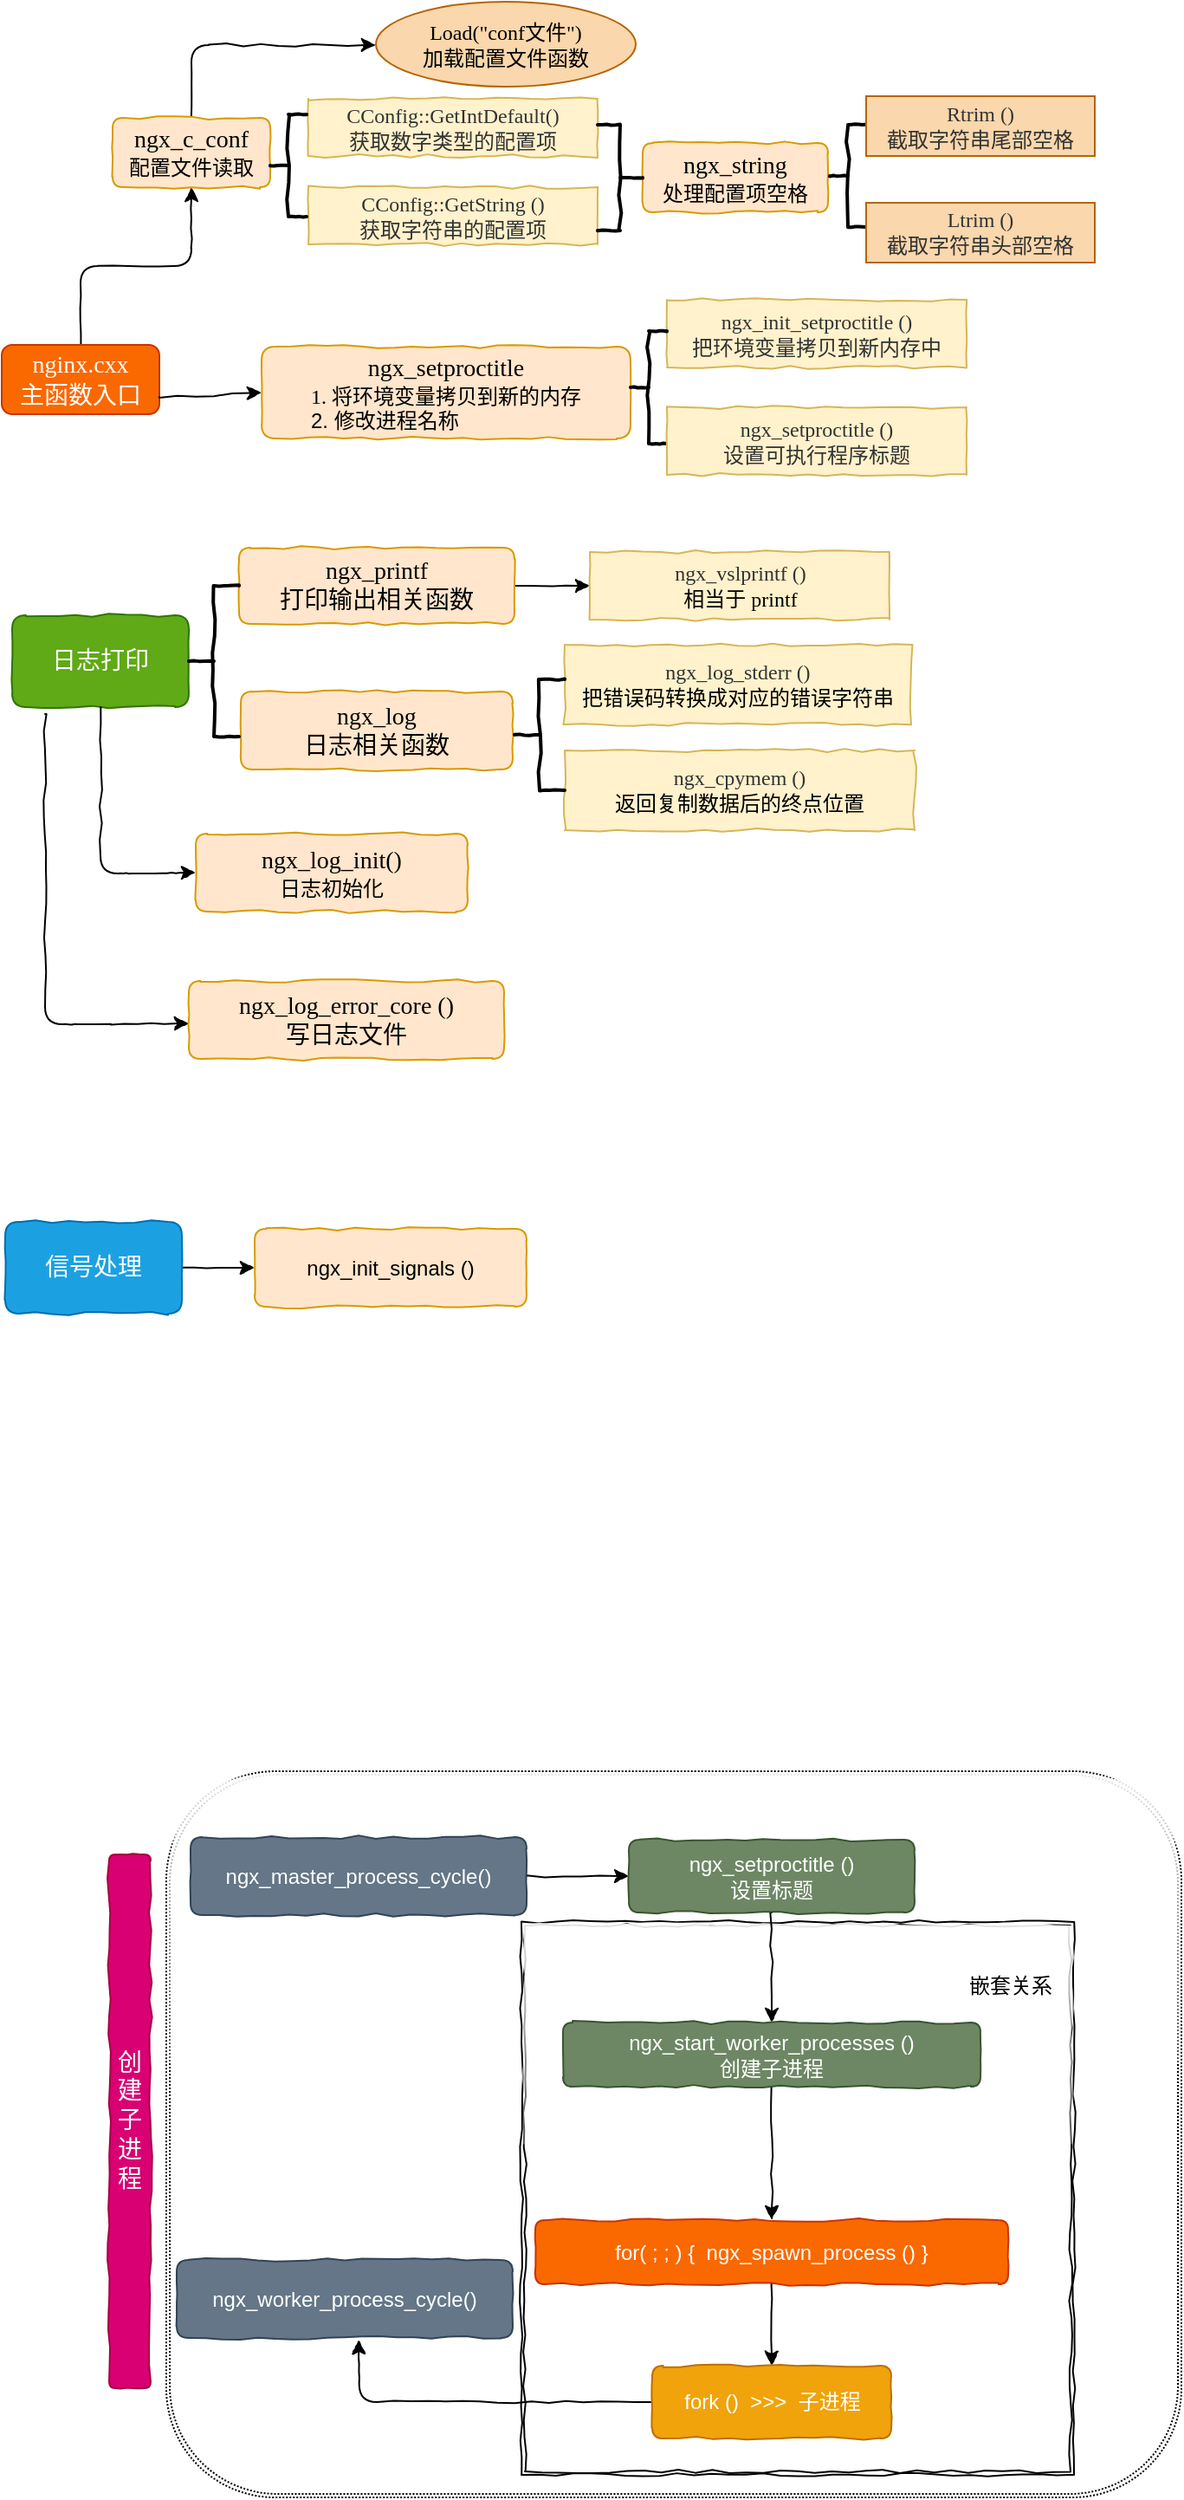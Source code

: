 <mxfile version="12.1.7" type="device" pages="2"><diagram id="8MmUR51JUlRdrf5Onww2" name="第 1 页"><mxGraphModel dx="1010" dy="588" grid="0" gridSize="10" guides="1" tooltips="1" connect="1" arrows="1" fold="1" page="0" pageScale="1" pageWidth="827" pageHeight="1169" math="0" shadow="0"><root><mxCell id="0"/><mxCell id="1" parent="0"/><mxCell id="L-kWAFICl8sphQUg-DAO-64" value="" style="shape=ext;double=1;rounded=1;whiteSpace=wrap;html=1;shadow=0;glass=1;sketch=0;dashed=1;dashPattern=1 1;" parent="1" vertex="1"><mxGeometry x="404" y="1070" width="586" height="419" as="geometry"/></mxCell><mxCell id="L-kWAFICl8sphQUg-DAO-62" value="" style="shape=ext;double=1;whiteSpace=wrap;html=1;aspect=fixed;sketch=0;glass=1;strokeWidth=1;comic=1;" parent="1" vertex="1"><mxGeometry x="609" y="1157" width="319" height="319" as="geometry"/></mxCell><mxCell id="L-kWAFICl8sphQUg-DAO-3" value="" style="edgeStyle=orthogonalEdgeStyle;rounded=1;orthogonalLoop=1;jettySize=auto;html=1;comic=1;" parent="1" source="L-kWAFICl8sphQUg-DAO-1" target="L-kWAFICl8sphQUg-DAO-2" edge="1"><mxGeometry relative="1" as="geometry"/></mxCell><mxCell id="L-kWAFICl8sphQUg-DAO-1" value="&lt;font style=&quot;font-size: 14px&quot;&gt;&lt;font face=&quot;Comic Sans MS&quot;&gt;nginx.cxx&lt;br&gt;主函数入口&lt;/font&gt;&lt;br&gt;&lt;/font&gt;" style="rounded=1;whiteSpace=wrap;html=1;fillColor=#fa6800;strokeColor=#C73500;fontColor=#ffffff;" parent="1" vertex="1"><mxGeometry x="309" y="247" width="91" height="40" as="geometry"/></mxCell><mxCell id="L-kWAFICl8sphQUg-DAO-5" value="" style="edgeStyle=orthogonalEdgeStyle;orthogonalLoop=1;jettySize=auto;html=1;comic=1;rounded=1;" parent="1" source="L-kWAFICl8sphQUg-DAO-2" target="L-kWAFICl8sphQUg-DAO-4" edge="1"><mxGeometry relative="1" as="geometry"><Array as="points"><mxPoint x="418" y="74"/></Array></mxGeometry></mxCell><mxCell id="L-kWAFICl8sphQUg-DAO-2" value="&lt;font&gt;&lt;font face=&quot;Comic Sans MS&quot;&gt;&lt;span style=&quot;font-size: 14px&quot;&gt;ngx_c_conf&lt;br&gt;&lt;/span&gt;配置文件读取&lt;/font&gt;&lt;br&gt;&lt;/font&gt;" style="rounded=1;whiteSpace=wrap;html=1;fillColor=#ffe6cc;strokeColor=#d79b00;comic=1;" parent="1" vertex="1"><mxGeometry x="373" y="116" width="91" height="40" as="geometry"/></mxCell><mxCell id="L-kWAFICl8sphQUg-DAO-4" value="&lt;font style=&quot;font-size: 12px&quot; face=&quot;Comic Sans MS&quot;&gt;Load(&quot;conf文件&quot;)&lt;br&gt;加载配置文件函数&lt;/font&gt;" style="ellipse;whiteSpace=wrap;html=1;fillColor=#fad7ac;strokeColor=#b46504;comic=1;" parent="1" vertex="1"><mxGeometry x="525" y="49" width="150" height="49" as="geometry"/></mxCell><mxCell id="L-kWAFICl8sphQUg-DAO-8" value="&lt;span style=&quot;color: rgb(51 , 51 , 51)&quot;&gt;&lt;font face=&quot;Comic Sans MS&quot;&gt;CConfig::GetIntDefault()&lt;br&gt;获取数字类型的配置项&lt;/font&gt;&lt;br&gt;&lt;/span&gt;" style="rounded=0;whiteSpace=wrap;html=1;fillColor=#fff2cc;strokeColor=#d6b656;comic=1;" parent="1" vertex="1"><mxGeometry x="486" y="105" width="167" height="33" as="geometry"/></mxCell><mxCell id="L-kWAFICl8sphQUg-DAO-10" value="&lt;span style=&quot;color: rgb(51 , 51 , 51)&quot;&gt;&lt;font face=&quot;Comic Sans MS&quot;&gt;CConfig::GetString ()&lt;br&gt;获取字符串的配置项&lt;/font&gt;&lt;br&gt;&lt;/span&gt;" style="rounded=0;whiteSpace=wrap;html=1;fillColor=#fff2cc;strokeColor=#d6b656;comic=1;" parent="1" vertex="1"><mxGeometry x="486" y="156" width="167" height="33" as="geometry"/></mxCell><mxCell id="L-kWAFICl8sphQUg-DAO-12" value="" style="strokeWidth=2;html=1;shape=mxgraph.flowchart.annotation_2;align=left;labelPosition=right;pointerEvents=1;comic=1;" parent="1" vertex="1"><mxGeometry x="464" y="114" width="21" height="59" as="geometry"/></mxCell><mxCell id="L-kWAFICl8sphQUg-DAO-15" value="&lt;font&gt;&lt;font face=&quot;Comic Sans MS&quot;&gt;&lt;span style=&quot;font-size: 14px&quot;&gt;ngx_string&lt;br&gt;&lt;/span&gt;处理配置项空格&lt;/font&gt;&lt;br&gt;&lt;/font&gt;" style="rounded=1;whiteSpace=wrap;html=1;fillColor=#ffe6cc;strokeColor=#d79b00;comic=1;" parent="1" vertex="1"><mxGeometry x="679" y="130.5" width="107" height="40" as="geometry"/></mxCell><mxCell id="L-kWAFICl8sphQUg-DAO-16" value="" style="strokeWidth=2;html=1;shape=mxgraph.flowchart.annotation_2;align=left;labelPosition=right;pointerEvents=1;rotation=-180;comic=1;" parent="1" vertex="1"><mxGeometry x="653" y="120" width="26" height="61" as="geometry"/></mxCell><mxCell id="L-kWAFICl8sphQUg-DAO-17" value="" style="strokeWidth=2;html=1;shape=mxgraph.flowchart.annotation_2;align=left;labelPosition=right;pointerEvents=1;comic=1;" parent="1" vertex="1"><mxGeometry x="787" y="120" width="21" height="59" as="geometry"/></mxCell><mxCell id="L-kWAFICl8sphQUg-DAO-19" value="&lt;font face=&quot;Comic Sans MS&quot;&gt;&lt;font color=&quot;#333333&quot;&gt;Rtrim ()&lt;/font&gt;&lt;br&gt;&lt;font color=&quot;#333333&quot;&gt;截取字符串尾部空格&lt;/font&gt;&lt;/font&gt;" style="rounded=0;whiteSpace=wrap;html=1;fillColor=#fad7ac;strokeColor=#b46504;" parent="1" vertex="1"><mxGeometry x="808" y="103.5" width="132" height="34.5" as="geometry"/></mxCell><mxCell id="L-kWAFICl8sphQUg-DAO-20" value="&lt;font face=&quot;Comic Sans MS&quot;&gt;&lt;font color=&quot;#333333&quot;&gt;Ltrim ()&lt;/font&gt;&lt;br&gt;&lt;font color=&quot;#333333&quot;&gt;截取字符串头部空格&lt;/font&gt;&lt;/font&gt;" style="rounded=0;whiteSpace=wrap;html=1;fillColor=#fad7ac;strokeColor=#b46504;" parent="1" vertex="1"><mxGeometry x="808" y="165" width="132" height="34.5" as="geometry"/></mxCell><mxCell id="L-kWAFICl8sphQUg-DAO-21" value="&lt;div&gt;&lt;span style=&quot;font-size: 14px ; font-family: &amp;#34;comic sans ms&amp;#34;&quot;&gt;ngx_setproctitle&lt;/span&gt;&lt;/div&gt;&lt;font&gt;&lt;div style=&quot;text-align: left&quot;&gt;&lt;span style=&quot;font-family: &amp;#34;comic sans ms&amp;#34;&quot;&gt;1. 将环境变量拷贝到新的内存&lt;/span&gt;&lt;/div&gt;&lt;div style=&quot;text-align: left&quot;&gt;&lt;span&gt;2. 修改进程名称&lt;/span&gt;&lt;/div&gt;&lt;/font&gt;" style="rounded=1;whiteSpace=wrap;html=1;fillColor=#ffe6cc;strokeColor=#d79b00;comic=1;" parent="1" vertex="1"><mxGeometry x="459" y="248" width="213" height="53" as="geometry"/></mxCell><mxCell id="L-kWAFICl8sphQUg-DAO-23" value="" style="endArrow=classic;html=1;comic=1;entryX=0;entryY=0.5;entryDx=0;entryDy=0;exitX=1;exitY=0.75;exitDx=0;exitDy=0;" parent="1" source="L-kWAFICl8sphQUg-DAO-1" target="L-kWAFICl8sphQUg-DAO-21" edge="1"><mxGeometry width="50" height="50" relative="1" as="geometry"><mxPoint x="407" y="261" as="sourcePoint"/><mxPoint x="451" y="204" as="targetPoint"/></mxGeometry></mxCell><mxCell id="L-kWAFICl8sphQUg-DAO-24" value="&lt;font face=&quot;Comic Sans MS&quot;&gt;&lt;font color=&quot;#333333&quot;&gt;ngx_init_setproctitle ()&lt;/font&gt;&lt;br&gt;&lt;font color=&quot;#333333&quot;&gt;把环境变量拷贝到新内存中&lt;/font&gt;&lt;br&gt;&lt;/font&gt;" style="rounded=0;whiteSpace=wrap;html=1;fillColor=#fff2cc;strokeColor=#d6b656;comic=1;" parent="1" vertex="1"><mxGeometry x="693" y="221" width="173" height="39" as="geometry"/></mxCell><mxCell id="L-kWAFICl8sphQUg-DAO-27" value="" style="strokeWidth=2;html=1;shape=mxgraph.flowchart.annotation_2;align=left;labelPosition=right;pointerEvents=1;comic=1;" parent="1" vertex="1"><mxGeometry x="672" y="239" width="21" height="65" as="geometry"/></mxCell><mxCell id="L-kWAFICl8sphQUg-DAO-28" value="&lt;font face=&quot;Comic Sans MS&quot;&gt;&lt;font color=&quot;#333333&quot;&gt;ngx_setproctitle ()&lt;/font&gt;&lt;br&gt;&lt;font color=&quot;#333333&quot;&gt;设置可执行程序标题&lt;/font&gt;&lt;br&gt;&lt;/font&gt;" style="rounded=0;whiteSpace=wrap;html=1;fillColor=#fff2cc;strokeColor=#d6b656;comic=1;" parent="1" vertex="1"><mxGeometry x="693" y="283" width="173" height="39" as="geometry"/></mxCell><mxCell id="L-kWAFICl8sphQUg-DAO-29" value="&lt;div&gt;&lt;font face=&quot;comic sans ms&quot;&gt;&lt;span style=&quot;font-size: 14px&quot;&gt;日志打印&lt;/span&gt;&lt;/font&gt;&lt;/div&gt;" style="rounded=1;whiteSpace=wrap;html=1;fillColor=#60a917;strokeColor=#2D7600;comic=1;fontColor=#ffffff;" parent="1" vertex="1"><mxGeometry x="315" y="403" width="102" height="53" as="geometry"/></mxCell><mxCell id="L-kWAFICl8sphQUg-DAO-39" value="" style="edgeStyle=orthogonalEdgeStyle;rounded=1;comic=1;orthogonalLoop=1;jettySize=auto;html=1;" parent="1" source="L-kWAFICl8sphQUg-DAO-30" target="L-kWAFICl8sphQUg-DAO-32" edge="1"><mxGeometry relative="1" as="geometry"/></mxCell><mxCell id="L-kWAFICl8sphQUg-DAO-30" value="&lt;div&gt;&lt;span style=&quot;font-size: 14px ; font-family: &amp;#34;comic sans ms&amp;#34;&quot;&gt;ngx_printf&lt;/span&gt;&lt;/div&gt;&lt;div&gt;&lt;font face=&quot;comic sans ms&quot;&gt;&lt;span style=&quot;font-size: 14px&quot;&gt;打印输出相关函数&lt;/span&gt;&lt;/font&gt;&lt;/div&gt;" style="rounded=1;whiteSpace=wrap;html=1;fillColor=#ffe6cc;strokeColor=#d79b00;comic=1;" parent="1" vertex="1"><mxGeometry x="446" y="364" width="159" height="44" as="geometry"/></mxCell><mxCell id="L-kWAFICl8sphQUg-DAO-31" value="&lt;div&gt;&lt;span style=&quot;font-size: 14px ; font-family: &amp;#34;comic sans ms&amp;#34;&quot;&gt;ngx_log&lt;/span&gt;&lt;/div&gt;&lt;div&gt;&lt;font face=&quot;comic sans ms&quot;&gt;&lt;span style=&quot;font-size: 14px&quot;&gt;日志相关函数&lt;/span&gt;&lt;/font&gt;&lt;/div&gt;" style="rounded=1;whiteSpace=wrap;html=1;fillColor=#ffe6cc;strokeColor=#d79b00;comic=1;" parent="1" vertex="1"><mxGeometry x="447" y="447" width="157" height="45" as="geometry"/></mxCell><mxCell id="L-kWAFICl8sphQUg-DAO-32" value="&lt;font face=&quot;Comic Sans MS&quot;&gt;&lt;font color=&quot;#333333&quot;&gt;ngx_vslprintf ()&lt;br&gt;&lt;/font&gt;相当于 printf&lt;br&gt;&lt;/font&gt;" style="rounded=0;whiteSpace=wrap;html=1;fillColor=#fff2cc;strokeColor=#d6b656;comic=1;" parent="1" vertex="1"><mxGeometry x="648.5" y="366.5" width="173" height="39" as="geometry"/></mxCell><mxCell id="L-kWAFICl8sphQUg-DAO-35" value="&lt;font face=&quot;Comic Sans MS&quot;&gt;&lt;font color=&quot;#333333&quot;&gt;ngx_log_stderr ()&lt;br&gt;&lt;/font&gt;把错误码转换成对应的错误字符串&lt;br&gt;&lt;/font&gt;" style="rounded=0;whiteSpace=wrap;html=1;fillColor=#fff2cc;strokeColor=#d6b656;comic=1;" parent="1" vertex="1"><mxGeometry x="634" y="420" width="200" height="46" as="geometry"/></mxCell><mxCell id="L-kWAFICl8sphQUg-DAO-36" value="&lt;font face=&quot;Comic Sans MS&quot;&gt;&lt;font color=&quot;#333333&quot;&gt;ngx_cpymem&amp;nbsp;()&lt;br&gt;&lt;/font&gt;返回复制数据后的终点位置&lt;br&gt;&lt;/font&gt;" style="rounded=0;whiteSpace=wrap;html=1;fillColor=#fff2cc;strokeColor=#d6b656;comic=1;" parent="1" vertex="1"><mxGeometry x="634" y="481" width="202" height="46" as="geometry"/></mxCell><mxCell id="L-kWAFICl8sphQUg-DAO-37" value="" style="strokeWidth=2;html=1;shape=mxgraph.flowchart.annotation_2;align=left;labelPosition=right;pointerEvents=1;comic=1;" parent="1" vertex="1"><mxGeometry x="417" y="386" width="29" height="87" as="geometry"/></mxCell><mxCell id="L-kWAFICl8sphQUg-DAO-38" value="" style="strokeWidth=2;html=1;shape=mxgraph.flowchart.annotation_2;align=left;labelPosition=right;pointerEvents=1;comic=1;" parent="1" vertex="1"><mxGeometry x="605" y="440" width="29" height="64" as="geometry"/></mxCell><mxCell id="L-kWAFICl8sphQUg-DAO-41" value="&lt;font face=&quot;comic sans ms&quot;&gt;&lt;span style=&quot;font-size: 14px&quot;&gt;ngx_log_init()&lt;br&gt;&lt;/span&gt;&lt;/font&gt;日志初始化" style="rounded=1;whiteSpace=wrap;html=1;fillColor=#ffe6cc;strokeColor=#d79b00;comic=1;" parent="1" vertex="1"><mxGeometry x="421" y="529" width="157" height="45" as="geometry"/></mxCell><mxCell id="L-kWAFICl8sphQUg-DAO-42" value="" style="edgeStyle=orthogonalEdgeStyle;rounded=1;orthogonalLoop=1;jettySize=auto;html=1;comic=1;exitX=0.5;exitY=1;exitDx=0;exitDy=0;entryX=0;entryY=0.5;entryDx=0;entryDy=0;" parent="1" source="L-kWAFICl8sphQUg-DAO-29" target="L-kWAFICl8sphQUg-DAO-41" edge="1"><mxGeometry relative="1" as="geometry"><mxPoint x="328" y="538" as="sourcePoint"/><mxPoint x="392" y="590" as="targetPoint"/><Array as="points"><mxPoint x="366" y="552"/><mxPoint x="392" y="552"/></Array></mxGeometry></mxCell><mxCell id="L-kWAFICl8sphQUg-DAO-43" value="&lt;font face=&quot;comic sans ms&quot;&gt;&lt;span style=&quot;font-size: 14px&quot;&gt;ngx_log_error_core ()&lt;br&gt;写日志文件&lt;br&gt;&lt;/span&gt;&lt;/font&gt;" style="rounded=1;whiteSpace=wrap;html=1;fillColor=#ffe6cc;strokeColor=#d79b00;comic=1;" parent="1" vertex="1"><mxGeometry x="417" y="614" width="182" height="45" as="geometry"/></mxCell><mxCell id="L-kWAFICl8sphQUg-DAO-44" value="" style="edgeStyle=orthogonalEdgeStyle;rounded=1;orthogonalLoop=1;jettySize=auto;html=1;comic=1;entryX=0;entryY=0.5;entryDx=0;entryDy=0;" parent="1" edge="1"><mxGeometry relative="1" as="geometry"><mxPoint x="334" y="460" as="sourcePoint"/><mxPoint x="417" y="638.5" as="targetPoint"/><Array as="points"><mxPoint x="362" y="639"/><mxPoint x="388" y="639"/></Array></mxGeometry></mxCell><mxCell id="L-kWAFICl8sphQUg-DAO-48" value="" style="edgeStyle=orthogonalEdgeStyle;rounded=1;comic=1;orthogonalLoop=1;jettySize=auto;html=1;" parent="1" source="L-kWAFICl8sphQUg-DAO-45" target="L-kWAFICl8sphQUg-DAO-47" edge="1"><mxGeometry relative="1" as="geometry"/></mxCell><mxCell id="L-kWAFICl8sphQUg-DAO-45" value="&lt;div&gt;&lt;font face=&quot;comic sans ms&quot;&gt;&lt;span style=&quot;font-size: 14px&quot;&gt;信号处理&lt;/span&gt;&lt;/font&gt;&lt;/div&gt;" style="rounded=1;whiteSpace=wrap;html=1;fillColor=#1ba1e2;strokeColor=#006EAF;comic=1;fontColor=#ffffff;" parent="1" vertex="1"><mxGeometry x="311" y="753" width="102" height="53" as="geometry"/></mxCell><mxCell id="L-kWAFICl8sphQUg-DAO-47" value="&lt;span style=&quot;text-align: left&quot;&gt;ngx_init_signals ()&lt;/span&gt;" style="rounded=1;whiteSpace=wrap;html=1;fillColor=#ffe6cc;strokeColor=#d79b00;comic=1;" parent="1" vertex="1"><mxGeometry x="455" y="757" width="157" height="45" as="geometry"/></mxCell><mxCell id="L-kWAFICl8sphQUg-DAO-49" value="&lt;div&gt;&lt;font face=&quot;comic sans ms&quot;&gt;&lt;span style=&quot;font-size: 14px&quot;&gt;创建子进程&lt;/span&gt;&lt;/font&gt;&lt;/div&gt;" style="rounded=1;whiteSpace=wrap;html=1;fillColor=#d80073;strokeColor=#A50040;comic=1;fontColor=#ffffff;" parent="1" vertex="1"><mxGeometry x="371" y="1118" width="24" height="308" as="geometry"/></mxCell><mxCell id="L-kWAFICl8sphQUg-DAO-59" value="" style="edgeStyle=orthogonalEdgeStyle;rounded=1;comic=1;orthogonalLoop=1;jettySize=auto;html=1;" parent="1" source="L-kWAFICl8sphQUg-DAO-50" target="L-kWAFICl8sphQUg-DAO-53" edge="1"><mxGeometry relative="1" as="geometry"/></mxCell><mxCell id="L-kWAFICl8sphQUg-DAO-50" value="&lt;div&gt;ngx_setproctitle ()&lt;/div&gt;&lt;div&gt;&lt;span&gt;设置标题&lt;/span&gt;&lt;/div&gt;" style="rounded=1;whiteSpace=wrap;html=1;fillColor=#6d8764;strokeColor=#3A5431;comic=1;fontColor=#ffffff;align=center;" parent="1" vertex="1"><mxGeometry x="671" y="1109.5" width="165" height="42" as="geometry"/></mxCell><mxCell id="L-kWAFICl8sphQUg-DAO-58" value="" style="edgeStyle=orthogonalEdgeStyle;rounded=1;comic=1;orthogonalLoop=1;jettySize=auto;html=1;" parent="1" source="L-kWAFICl8sphQUg-DAO-51" target="L-kWAFICl8sphQUg-DAO-50" edge="1"><mxGeometry relative="1" as="geometry"/></mxCell><mxCell id="L-kWAFICl8sphQUg-DAO-51" value="&lt;div style=&quot;text-align: left&quot;&gt;&lt;span&gt;ngx_master_process_cycle()&lt;/span&gt;&lt;/div&gt;" style="rounded=1;whiteSpace=wrap;html=1;fillColor=#647687;strokeColor=#314354;comic=1;fontColor=#ffffff;" parent="1" vertex="1"><mxGeometry x="418" y="1108" width="194" height="45" as="geometry"/></mxCell><mxCell id="L-kWAFICl8sphQUg-DAO-55" value="" style="edgeStyle=orthogonalEdgeStyle;rounded=1;comic=1;orthogonalLoop=1;jettySize=auto;html=1;" parent="1" source="L-kWAFICl8sphQUg-DAO-53" target="L-kWAFICl8sphQUg-DAO-54" edge="1"><mxGeometry relative="1" as="geometry"/></mxCell><mxCell id="L-kWAFICl8sphQUg-DAO-53" value="&lt;span style=&quot;text-align: left&quot;&gt;ngx_start_worker_processes ()&lt;br&gt;创建子进程&lt;br&gt;&lt;/span&gt;" style="rounded=1;whiteSpace=wrap;html=1;fillColor=#6d8764;strokeColor=#3A5431;comic=1;fontColor=#ffffff;align=center;" parent="1" vertex="1"><mxGeometry x="633" y="1215" width="241" height="37" as="geometry"/></mxCell><mxCell id="L-kWAFICl8sphQUg-DAO-57" value="" style="edgeStyle=orthogonalEdgeStyle;rounded=1;comic=1;orthogonalLoop=1;jettySize=auto;html=1;" parent="1" source="L-kWAFICl8sphQUg-DAO-54" target="L-kWAFICl8sphQUg-DAO-56" edge="1"><mxGeometry relative="1" as="geometry"/></mxCell><mxCell id="L-kWAFICl8sphQUg-DAO-54" value="&lt;span style=&quot;text-align: left&quot;&gt;for( ; ; ) {&amp;nbsp; ngx_spawn_process () }&lt;br&gt;&lt;/span&gt;" style="rounded=1;whiteSpace=wrap;html=1;fillColor=#fa6800;strokeColor=#C73500;comic=1;fontColor=#ffffff;align=center;" parent="1" vertex="1"><mxGeometry x="617" y="1329" width="273" height="37" as="geometry"/></mxCell><mxCell id="L-kWAFICl8sphQUg-DAO-61" value="" style="edgeStyle=orthogonalEdgeStyle;rounded=1;comic=1;orthogonalLoop=1;jettySize=auto;html=1;" parent="1" source="L-kWAFICl8sphQUg-DAO-56" edge="1"><mxGeometry relative="1" as="geometry"><mxPoint x="515" y="1398" as="targetPoint"/></mxGeometry></mxCell><mxCell id="L-kWAFICl8sphQUg-DAO-56" value="&lt;span style=&quot;text-align: left&quot;&gt;fork ()&amp;nbsp; &amp;gt;&amp;gt;&amp;gt;&amp;nbsp; 子进程&lt;br&gt;&lt;/span&gt;" style="rounded=1;whiteSpace=wrap;html=1;fillColor=#f0a30a;strokeColor=#BD7000;comic=1;fontColor=#ffffff;align=center;" parent="1" vertex="1"><mxGeometry x="684.5" y="1413" width="138" height="42" as="geometry"/></mxCell><mxCell id="L-kWAFICl8sphQUg-DAO-63" value="嵌套关系" style="text;html=1;align=center;verticalAlign=middle;resizable=0;points=[];autosize=1;" parent="1" vertex="1"><mxGeometry x="862" y="1185" width="58" height="18" as="geometry"/></mxCell><mxCell id="L-kWAFICl8sphQUg-DAO-65" value="&lt;div style=&quot;text-align: left&quot;&gt;&lt;span&gt;ngx_worker_process_cycle()&lt;/span&gt;&lt;/div&gt;" style="rounded=1;whiteSpace=wrap;html=1;fillColor=#647687;strokeColor=#314354;comic=1;fontColor=#ffffff;" parent="1" vertex="1"><mxGeometry x="410" y="1352" width="194" height="45" as="geometry"/></mxCell></root></mxGraphModel></diagram><diagram id="vmgtOy0faXdrjzTuy6Io" name="Page-2"><mxGraphModel dx="842" dy="490" grid="0" gridSize="10" guides="1" tooltips="1" connect="1" arrows="1" fold="1" page="0" pageScale="1" pageWidth="827" pageHeight="1169" math="0" shadow="0"><root><mxCell id="sW_xohmKMzDt_tJod5Em-0"/><mxCell id="sW_xohmKMzDt_tJod5Em-1" parent="sW_xohmKMzDt_tJod5Em-0"/><mxCell id="sW_xohmKMzDt_tJod5Em-2" value="&lt;font style=&quot;font-size: 18px&quot; face=&quot;Comic Sans MS&quot;&gt;rbr&lt;/font&gt;" style="rounded=0;whiteSpace=wrap;html=1;fillColor=#f5f5f5;strokeColor=#666666;fontColor=#333333;" vertex="1" parent="sW_xohmKMzDt_tJod5Em-1"><mxGeometry x="368" y="181" width="119" height="38" as="geometry"/></mxCell><mxCell id="sW_xohmKMzDt_tJod5Em-5" value="&lt;font style=&quot;font-size: 18px&quot; face=&quot;Comic Sans MS&quot;&gt;rdlist&lt;br&gt;&lt;/font&gt;" style="rounded=0;whiteSpace=wrap;html=1;fillColor=#fff2cc;strokeColor=#d6b656;" vertex="1" parent="sW_xohmKMzDt_tJod5Em-1"><mxGeometry x="368" y="219" width="119" height="38" as="geometry"/></mxCell><mxCell id="sW_xohmKMzDt_tJod5Em-6" value="&lt;font face=&quot;Comic Sans MS&quot;&gt;&lt;span style=&quot;font-size: 18px&quot;&gt;&lt;b&gt;......&lt;/b&gt;&lt;/span&gt;&lt;/font&gt;" style="rounded=0;whiteSpace=wrap;html=1;fillColor=#d5e8d4;strokeColor=#82b366;" vertex="1" parent="sW_xohmKMzDt_tJod5Em-1"><mxGeometry x="368" y="257" width="119" height="38" as="geometry"/></mxCell><mxCell id="sW_xohmKMzDt_tJod5Em-7" value="&lt;font style=&quot;font-size: 18px&quot; face=&quot;Comic Sans MS&quot;&gt;eventpoll *ep&lt;/font&gt;" style="text;html=1;resizable=0;points=[];autosize=1;align=left;verticalAlign=top;spacingTop=-4;" vertex="1" parent="sW_xohmKMzDt_tJod5Em-1"><mxGeometry x="184" y="159.5" width="120" height="16" as="geometry"/></mxCell><mxCell id="sW_xohmKMzDt_tJod5Em-8" value="" style="endArrow=classic;html=1;entryX=0;entryY=0.25;entryDx=0;entryDy=0;" edge="1" parent="sW_xohmKMzDt_tJod5Em-1" target="sW_xohmKMzDt_tJod5Em-2"><mxGeometry width="50" height="50" relative="1" as="geometry"><mxPoint x="302" y="175" as="sourcePoint"/><mxPoint x="311" y="124.5" as="targetPoint"/></mxGeometry></mxCell><mxCell id="sW_xohmKMzDt_tJod5Em-9" value="" style="ellipse;whiteSpace=wrap;html=1;aspect=fixed;fillColor=#000000;" vertex="1" parent="sW_xohmKMzDt_tJod5Em-1"><mxGeometry x="235" y="262" width="28" height="28" as="geometry"/></mxCell><mxCell id="sW_xohmKMzDt_tJod5Em-14" value="" style="ellipse;whiteSpace=wrap;html=1;aspect=fixed;fillColor=#000000;" vertex="1" parent="sW_xohmKMzDt_tJod5Em-1"><mxGeometry x="141.5" y="400" width="28" height="28" as="geometry"/></mxCell><mxCell id="sW_xohmKMzDt_tJod5Em-15" value="" style="ellipse;whiteSpace=wrap;html=1;aspect=fixed;fillColor=#000000;" vertex="1" parent="sW_xohmKMzDt_tJod5Em-1"><mxGeometry x="216" y="400" width="28" height="28" as="geometry"/></mxCell><mxCell id="sW_xohmKMzDt_tJod5Em-18" value="" style="ellipse;whiteSpace=wrap;html=1;aspect=fixed;fillColor=#e51400;strokeColor=#B20000;fontColor=#ffffff;" vertex="1" parent="sW_xohmKMzDt_tJod5Em-1"><mxGeometry x="184" y="336.5" width="28" height="28" as="geometry"/></mxCell><mxCell id="sW_xohmKMzDt_tJod5Em-23" value="" style="endArrow=classic;html=1;exitX=0.5;exitY=1;exitDx=0;exitDy=0;entryX=1;entryY=0;entryDx=0;entryDy=0;" edge="1" parent="sW_xohmKMzDt_tJod5Em-1" source="sW_xohmKMzDt_tJod5Em-9" target="sW_xohmKMzDt_tJod5Em-18"><mxGeometry width="50" height="50" relative="1" as="geometry"><mxPoint x="241" y="340" as="sourcePoint"/><mxPoint x="291" y="290" as="targetPoint"/></mxGeometry></mxCell><mxCell id="sW_xohmKMzDt_tJod5Em-25" value="" style="endArrow=classic;html=1;exitX=0.5;exitY=1;exitDx=0;exitDy=0;entryX=0;entryY=0;entryDx=0;entryDy=0;" edge="1" parent="sW_xohmKMzDt_tJod5Em-1" source="sW_xohmKMzDt_tJod5Em-9"><mxGeometry width="50" height="50" relative="1" as="geometry"><mxPoint x="249" y="293" as="sourcePoint"/><mxPoint x="287.601" y="340.601" as="targetPoint"/></mxGeometry></mxCell><mxCell id="sW_xohmKMzDt_tJod5Em-28" value="" style="endArrow=classic;html=1;entryX=1;entryY=0;entryDx=0;entryDy=0;" edge="1" parent="sW_xohmKMzDt_tJod5Em-1" target="sW_xohmKMzDt_tJod5Em-14"><mxGeometry width="50" height="50" relative="1" as="geometry"><mxPoint x="188" y="360" as="sourcePoint"/><mxPoint x="151.899" y="414.101" as="targetPoint"/></mxGeometry></mxCell><mxCell id="sW_xohmKMzDt_tJod5Em-29" value="" style="endArrow=classic;html=1;exitX=1;exitY=1;exitDx=0;exitDy=0;" edge="1" parent="sW_xohmKMzDt_tJod5Em-1" source="sW_xohmKMzDt_tJod5Em-18" target="sW_xohmKMzDt_tJod5Em-15"><mxGeometry width="50" height="50" relative="1" as="geometry"><mxPoint x="203.0" y="373.5" as="sourcePoint"/><mxPoint x="173.399" y="414.101" as="targetPoint"/></mxGeometry></mxCell><mxCell id="sW_xohmKMzDt_tJod5Em-35" value="" style="ellipse;whiteSpace=wrap;html=1;aspect=fixed;fillColor=#000000;" vertex="1" parent="sW_xohmKMzDt_tJod5Em-1"><mxGeometry x="255" y="400" width="28" height="28" as="geometry"/></mxCell><mxCell id="sW_xohmKMzDt_tJod5Em-36" value="" style="ellipse;whiteSpace=wrap;html=1;aspect=fixed;fillColor=#000000;" vertex="1" parent="sW_xohmKMzDt_tJod5Em-1"><mxGeometry x="325" y="400" width="28" height="28" as="geometry"/></mxCell><mxCell id="sW_xohmKMzDt_tJod5Em-37" value="" style="ellipse;whiteSpace=wrap;html=1;aspect=fixed;fillColor=#e51400;strokeColor=#B20000;fontColor=#ffffff;" vertex="1" parent="sW_xohmKMzDt_tJod5Em-1"><mxGeometry x="283" y="336.5" width="28" height="28" as="geometry"/></mxCell><mxCell id="sW_xohmKMzDt_tJod5Em-38" value="" style="endArrow=classic;html=1;entryX=0.5;entryY=0;entryDx=0;entryDy=0;exitX=0;exitY=1;exitDx=0;exitDy=0;" edge="1" parent="sW_xohmKMzDt_tJod5Em-1" target="sW_xohmKMzDt_tJod5Em-35" source="sW_xohmKMzDt_tJod5Em-37"><mxGeometry width="50" height="50" relative="1" as="geometry"><mxPoint x="297" y="363" as="sourcePoint"/><mxPoint x="250.899" y="414.101" as="targetPoint"/></mxGeometry></mxCell><mxCell id="sW_xohmKMzDt_tJod5Em-39" value="" style="endArrow=classic;html=1;exitX=1;exitY=1;exitDx=0;exitDy=0;" edge="1" parent="sW_xohmKMzDt_tJod5Em-1" source="sW_xohmKMzDt_tJod5Em-37" target="sW_xohmKMzDt_tJod5Em-36"><mxGeometry width="50" height="50" relative="1" as="geometry"><mxPoint x="307" y="360" as="sourcePoint"/><mxPoint x="272.399" y="414.101" as="targetPoint"/></mxGeometry></mxCell><mxCell id="sW_xohmKMzDt_tJod5Em-40" value="" style="endArrow=classic;html=1;entryX=1;entryY=0;entryDx=0;entryDy=0;exitX=0;exitY=0.5;exitDx=0;exitDy=0;" edge="1" parent="sW_xohmKMzDt_tJod5Em-1" source="sW_xohmKMzDt_tJod5Em-2" target="sW_xohmKMzDt_tJod5Em-9"><mxGeometry width="50" height="50" relative="1" as="geometry"><mxPoint x="271" y="219" as="sourcePoint"/><mxPoint x="337" y="234.5" as="targetPoint"/></mxGeometry></mxCell><mxCell id="sW_xohmKMzDt_tJod5Em-41" value="&lt;font face=&quot;Comic Sans MS&quot;&gt;&lt;span style=&quot;font-size: 18px&quot;&gt;红黑树&lt;/span&gt;&lt;/font&gt;" style="text;html=1;resizable=0;points=[];autosize=1;align=left;verticalAlign=top;spacingTop=-4;" vertex="1" parent="sW_xohmKMzDt_tJod5Em-1"><mxGeometry x="161.5" y="241" width="64" height="16" as="geometry"/></mxCell><mxCell id="sW_xohmKMzDt_tJod5Em-42" value="" style="shape=process;whiteSpace=wrap;html=1;backgroundOutline=1;fillColor=#dae8fc;strokeColor=#6c8ebf;" vertex="1" parent="sW_xohmKMzDt_tJod5Em-1"><mxGeometry x="531" y="206" width="46" height="18" as="geometry"/></mxCell><mxCell id="sW_xohmKMzDt_tJod5Em-44" value="" style="endArrow=classic;startArrow=classic;html=1;" edge="1" parent="sW_xohmKMzDt_tJod5Em-1"><mxGeometry width="50" height="50" relative="1" as="geometry"><mxPoint x="577" y="214.5" as="sourcePoint"/><mxPoint x="609" y="215" as="targetPoint"/></mxGeometry></mxCell><mxCell id="sW_xohmKMzDt_tJod5Em-45" value="" style="shape=process;whiteSpace=wrap;html=1;backgroundOutline=1;fillColor=#dae8fc;strokeColor=#6c8ebf;" vertex="1" parent="sW_xohmKMzDt_tJod5Em-1"><mxGeometry x="608" y="206" width="46" height="18" as="geometry"/></mxCell><mxCell id="sW_xohmKMzDt_tJod5Em-46" value="" style="shape=process;whiteSpace=wrap;html=1;backgroundOutline=1;fillColor=#dae8fc;strokeColor=#6c8ebf;" vertex="1" parent="sW_xohmKMzDt_tJod5Em-1"><mxGeometry x="687" y="206" width="46" height="18" as="geometry"/></mxCell><mxCell id="sW_xohmKMzDt_tJod5Em-47" value="" style="endArrow=classic;startArrow=classic;html=1;" edge="1" parent="sW_xohmKMzDt_tJod5Em-1"><mxGeometry width="50" height="50" relative="1" as="geometry"><mxPoint x="733" y="214.5" as="sourcePoint"/><mxPoint x="765" y="215" as="targetPoint"/></mxGeometry></mxCell><mxCell id="sW_xohmKMzDt_tJod5Em-48" value="" style="shape=process;whiteSpace=wrap;html=1;backgroundOutline=1;fillColor=#dae8fc;strokeColor=#6c8ebf;" vertex="1" parent="sW_xohmKMzDt_tJod5Em-1"><mxGeometry x="764" y="206" width="46" height="18" as="geometry"/></mxCell><mxCell id="sW_xohmKMzDt_tJod5Em-49" value="" style="endArrow=classic;startArrow=classic;html=1;" edge="1" parent="sW_xohmKMzDt_tJod5Em-1"><mxGeometry width="50" height="50" relative="1" as="geometry"><mxPoint x="655" y="215" as="sourcePoint"/><mxPoint x="687" y="215.5" as="targetPoint"/></mxGeometry></mxCell><mxCell id="sW_xohmKMzDt_tJod5Em-50" value="&lt;font face=&quot;Comic Sans MS&quot;&gt;&lt;span style=&quot;font-size: 18px&quot;&gt;双向链表&lt;/span&gt;&lt;/font&gt;" style="text;html=1;resizable=0;points=[];autosize=1;align=left;verticalAlign=top;spacingTop=-4;" vertex="1" parent="sW_xohmKMzDt_tJod5Em-1"><mxGeometry x="635.5" y="167.5" width="82" height="16" as="geometry"/></mxCell><mxCell id="sW_xohmKMzDt_tJod5Em-51" value="" style="endArrow=classic;html=1;entryX=0;entryY=0.75;entryDx=0;entryDy=0;exitX=1;exitY=0.5;exitDx=0;exitDy=0;" edge="1" parent="sW_xohmKMzDt_tJod5Em-1" source="sW_xohmKMzDt_tJod5Em-5" target="sW_xohmKMzDt_tJod5Em-42"><mxGeometry width="50" height="50" relative="1" as="geometry"><mxPoint x="378" y="210.0" as="sourcePoint"/><mxPoint x="268.899" y="276.101" as="targetPoint"/></mxGeometry></mxCell><mxCell id="sW_xohmKMzDt_tJod5Em-52" value="&lt;font style=&quot;font-size: 18px&quot; face=&quot;Comic Sans MS&quot;&gt;rbr&lt;/font&gt;" style="rounded=0;whiteSpace=wrap;html=1;fillColor=#f5f5f5;strokeColor=#666666;fontColor=#333333;comic=1;" vertex="1" parent="sW_xohmKMzDt_tJod5Em-1"><mxGeometry x="347.5" y="563" width="119" height="38" as="geometry"/></mxCell><mxCell id="sW_xohmKMzDt_tJod5Em-53" value="&lt;font style=&quot;font-size: 18px&quot; face=&quot;Comic Sans MS&quot;&gt;rdlink&lt;br&gt;&lt;/font&gt;" style="rounded=0;whiteSpace=wrap;html=1;fillColor=#fff2cc;strokeColor=#d6b656;comic=1;" vertex="1" parent="sW_xohmKMzDt_tJod5Em-1"><mxGeometry x="347.5" y="601" width="119" height="38" as="geometry"/></mxCell><mxCell id="sW_xohmKMzDt_tJod5Em-54" value="&lt;font face=&quot;Comic Sans MS&quot;&gt;&lt;span style=&quot;font-size: 18px&quot;&gt;rdy=0&lt;/span&gt;&lt;/font&gt;" style="rounded=0;whiteSpace=wrap;html=1;fillColor=#d5e8d4;strokeColor=#82b366;comic=1;" vertex="1" parent="sW_xohmKMzDt_tJod5Em-1"><mxGeometry x="347.5" y="639" width="119" height="38" as="geometry"/></mxCell><mxCell id="sW_xohmKMzDt_tJod5Em-55" value="&lt;font face=&quot;Comic Sans MS&quot;&gt;&lt;span style=&quot;font-size: 18px&quot;&gt;sockfd&lt;/span&gt;&lt;/font&gt;" style="rounded=0;whiteSpace=wrap;html=1;comic=1;" vertex="1" parent="sW_xohmKMzDt_tJod5Em-1"><mxGeometry x="347.5" y="677" width="119" height="38" as="geometry"/></mxCell><mxCell id="sW_xohmKMzDt_tJod5Em-56" value="&lt;font face=&quot;Comic Sans MS&quot;&gt;&lt;span style=&quot;font-size: 18px&quot;&gt;event&lt;/span&gt;&lt;/font&gt;" style="rounded=0;whiteSpace=wrap;html=1;fillColor=#e1d5e7;strokeColor=#9673a6;comic=1;" vertex="1" parent="sW_xohmKMzDt_tJod5Em-1"><mxGeometry x="347.5" y="715" width="119" height="38" as="geometry"/></mxCell><mxCell id="sW_xohmKMzDt_tJod5Em-57" value="&lt;font style=&quot;font-size: 18px&quot; face=&quot;Comic Sans MS&quot;&gt;rbr&lt;/font&gt;" style="rounded=0;whiteSpace=wrap;html=1;fillColor=#f5f5f5;strokeColor=#666666;fontColor=#333333;comic=1;" vertex="1" parent="sW_xohmKMzDt_tJod5Em-1"><mxGeometry x="116" y="639" width="119" height="38" as="geometry"/></mxCell><mxCell id="sW_xohmKMzDt_tJod5Em-58" value="&lt;font style=&quot;font-size: 18px&quot; face=&quot;Comic Sans MS&quot;&gt;rdlink&lt;br&gt;&lt;/font&gt;" style="rounded=0;whiteSpace=wrap;html=1;fillColor=#fff2cc;strokeColor=#d6b656;comic=1;" vertex="1" parent="sW_xohmKMzDt_tJod5Em-1"><mxGeometry x="116" y="677" width="119" height="38" as="geometry"/></mxCell><mxCell id="sW_xohmKMzDt_tJod5Em-59" value="&lt;font face=&quot;Comic Sans MS&quot;&gt;&lt;span style=&quot;font-size: 18px&quot;&gt;rdy=0&lt;/span&gt;&lt;/font&gt;" style="rounded=0;whiteSpace=wrap;html=1;fillColor=#d5e8d4;strokeColor=#82b366;comic=1;" vertex="1" parent="sW_xohmKMzDt_tJod5Em-1"><mxGeometry x="116" y="715" width="119" height="38" as="geometry"/></mxCell><mxCell id="sW_xohmKMzDt_tJod5Em-60" value="&lt;font face=&quot;Comic Sans MS&quot;&gt;&lt;span style=&quot;font-size: 18px&quot;&gt;sockfd&lt;/span&gt;&lt;/font&gt;" style="rounded=0;whiteSpace=wrap;html=1;comic=1;" vertex="1" parent="sW_xohmKMzDt_tJod5Em-1"><mxGeometry x="116" y="753" width="119" height="38" as="geometry"/></mxCell><mxCell id="sW_xohmKMzDt_tJod5Em-61" value="&lt;font face=&quot;Comic Sans MS&quot;&gt;&lt;span style=&quot;font-size: 18px&quot;&gt;event&lt;/span&gt;&lt;/font&gt;" style="rounded=0;whiteSpace=wrap;html=1;fillColor=#e1d5e7;strokeColor=#9673a6;comic=1;" vertex="1" parent="sW_xohmKMzDt_tJod5Em-1"><mxGeometry x="116" y="791" width="119" height="38" as="geometry"/></mxCell><mxCell id="sW_xohmKMzDt_tJod5Em-62" value="&lt;font style=&quot;font-size: 18px&quot; face=&quot;Comic Sans MS&quot;&gt;rbr&lt;/font&gt;" style="rounded=0;whiteSpace=wrap;html=1;fillColor=#f5f5f5;strokeColor=#666666;fontColor=#333333;comic=1;" vertex="1" parent="sW_xohmKMzDt_tJod5Em-1"><mxGeometry x="582" y="639" width="119" height="38" as="geometry"/></mxCell><mxCell id="sW_xohmKMzDt_tJod5Em-63" value="&lt;font style=&quot;font-size: 18px&quot; face=&quot;Comic Sans MS&quot;&gt;rdlink&lt;br&gt;&lt;/font&gt;" style="rounded=0;whiteSpace=wrap;html=1;fillColor=#fff2cc;strokeColor=#d6b656;comic=1;" vertex="1" parent="sW_xohmKMzDt_tJod5Em-1"><mxGeometry x="582" y="677" width="119" height="38" as="geometry"/></mxCell><mxCell id="sW_xohmKMzDt_tJod5Em-64" value="&lt;font face=&quot;Comic Sans MS&quot;&gt;&lt;span style=&quot;font-size: 18px&quot;&gt;rdy=0&lt;/span&gt;&lt;/font&gt;" style="rounded=0;whiteSpace=wrap;html=1;fillColor=#d5e8d4;strokeColor=#82b366;comic=1;" vertex="1" parent="sW_xohmKMzDt_tJod5Em-1"><mxGeometry x="582" y="715" width="119" height="38" as="geometry"/></mxCell><mxCell id="sW_xohmKMzDt_tJod5Em-65" value="&lt;font face=&quot;Comic Sans MS&quot;&gt;&lt;span style=&quot;font-size: 18px&quot;&gt;sockfd&lt;/span&gt;&lt;/font&gt;" style="rounded=0;whiteSpace=wrap;html=1;comic=1;" vertex="1" parent="sW_xohmKMzDt_tJod5Em-1"><mxGeometry x="582" y="753" width="119" height="38" as="geometry"/></mxCell><mxCell id="sW_xohmKMzDt_tJod5Em-66" value="&lt;font face=&quot;Comic Sans MS&quot;&gt;&lt;span style=&quot;font-size: 18px&quot;&gt;event&lt;/span&gt;&lt;/font&gt;" style="rounded=0;whiteSpace=wrap;html=1;fillColor=#e1d5e7;strokeColor=#9673a6;comic=1;" vertex="1" parent="sW_xohmKMzDt_tJod5Em-1"><mxGeometry x="582" y="791" width="119" height="38" as="geometry"/></mxCell><mxCell id="sW_xohmKMzDt_tJod5Em-70" value="" style="endArrow=classic;html=1;exitX=0;exitY=0.5;exitDx=0;exitDy=0;entryX=0.013;entryY=0.075;entryDx=0;entryDy=0;entryPerimeter=0;strokeColor=#000000;curved=1;dashed=1;" edge="1" parent="sW_xohmKMzDt_tJod5Em-1" source="sW_xohmKMzDt_tJod5Em-57" target="sW_xohmKMzDt_tJod5Em-52"><mxGeometry width="50" height="50" relative="1" as="geometry"><mxPoint x="91" y="639" as="sourcePoint"/><mxPoint x="141" y="589" as="targetPoint"/><Array as="points"><mxPoint x="-2" y="566"/></Array></mxGeometry></mxCell><mxCell id="sW_xohmKMzDt_tJod5Em-71" value="" style="endArrow=classic;html=1;exitX=1;exitY=0.75;exitDx=0;exitDy=0;entryX=1.004;entryY=0.026;entryDx=0;entryDy=0;entryPerimeter=0;strokeColor=#000000;curved=1;dashed=1;" edge="1" parent="sW_xohmKMzDt_tJod5Em-1" source="sW_xohmKMzDt_tJod5Em-62" target="sW_xohmKMzDt_tJod5Em-52"><mxGeometry width="50" height="50" relative="1" as="geometry"><mxPoint x="545.5" y="615.5" as="sourcePoint"/><mxPoint x="778.547" y="523.35" as="targetPoint"/><Array as="points"><mxPoint x="839" y="564"/></Array></mxGeometry></mxCell><mxCell id="sW_xohmKMzDt_tJod5Em-72" value="" style="curved=1;endArrow=classic;html=1;strokeColor=#000000;entryX=1;entryY=0.25;entryDx=0;entryDy=0;exitX=0;exitY=0.5;exitDx=0;exitDy=0;" edge="1" parent="sW_xohmKMzDt_tJod5Em-1" source="sW_xohmKMzDt_tJod5Em-52" target="sW_xohmKMzDt_tJod5Em-57"><mxGeometry width="50" height="50" relative="1" as="geometry"><mxPoint x="294" y="692" as="sourcePoint"/><mxPoint x="325" y="633" as="targetPoint"/><Array as="points"><mxPoint x="252" y="594"/><mxPoint x="275" y="633"/></Array></mxGeometry></mxCell><mxCell id="sW_xohmKMzDt_tJod5Em-73" value="" style="curved=1;endArrow=classic;html=1;strokeColor=#000000;entryX=0;entryY=0.25;entryDx=0;entryDy=0;exitX=1;exitY=0.5;exitDx=0;exitDy=0;" edge="1" parent="sW_xohmKMzDt_tJod5Em-1" source="sW_xohmKMzDt_tJod5Em-52" target="sW_xohmKMzDt_tJod5Em-62"><mxGeometry width="50" height="50" relative="1" as="geometry"><mxPoint x="608" y="610.5" as="sourcePoint"/><mxPoint x="495.5" y="686.5" as="targetPoint"/><Array as="points"><mxPoint x="534" y="591"/><mxPoint x="525" y="630"/></Array></mxGeometry></mxCell><mxCell id="sW_xohmKMzDt_tJod5Em-74" value="&lt;font style=&quot;font-size: 14px&quot;&gt;父节点&lt;/font&gt;" style="text;html=1;resizable=0;points=[];autosize=1;align=left;verticalAlign=top;spacingTop=-4;" vertex="1" parent="sW_xohmKMzDt_tJod5Em-1"><mxGeometry x="149.5" y="549" width="52" height="14" as="geometry"/></mxCell><mxCell id="sW_xohmKMzDt_tJod5Em-75" value="&lt;font style=&quot;font-size: 14px&quot;&gt;父节点&lt;/font&gt;" style="text;html=1;resizable=0;points=[];autosize=1;align=left;verticalAlign=top;spacingTop=-4;" vertex="1" parent="sW_xohmKMzDt_tJod5Em-1"><mxGeometry x="605" y="549" width="52" height="14" as="geometry"/></mxCell><mxCell id="sW_xohmKMzDt_tJod5Em-76" value="&lt;span style=&quot;font-size: 14px&quot;&gt;右子树&lt;/span&gt;" style="text;html=1;resizable=0;points=[];autosize=1;align=left;verticalAlign=top;spacingTop=-4;rotation=40;" vertex="1" parent="sW_xohmKMzDt_tJod5Em-1"><mxGeometry x="531" y="594" width="52" height="14" as="geometry"/></mxCell><mxCell id="sW_xohmKMzDt_tJod5Em-77" value="&lt;span style=&quot;font-size: 14px&quot;&gt;左子树&lt;/span&gt;" style="text;html=1;resizable=0;points=[];autosize=1;align=left;verticalAlign=top;spacingTop=-4;rotation=-45;" vertex="1" parent="sW_xohmKMzDt_tJod5Em-1"><mxGeometry x="223" y="587" width="52" height="14" as="geometry"/></mxCell></root></mxGraphModel></diagram></mxfile>